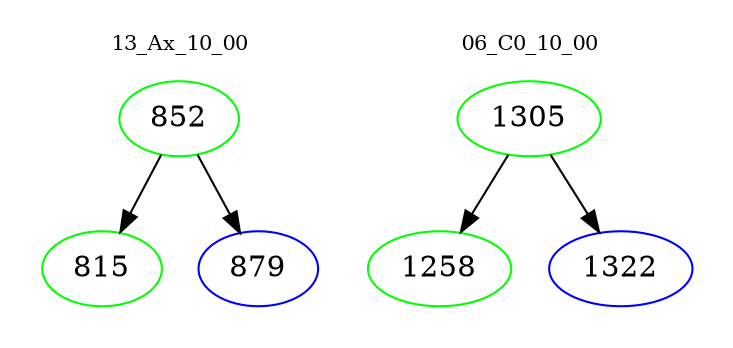 digraph{
subgraph cluster_0 {
color = white
label = "13_Ax_10_00";
fontsize=10;
T0_852 [label="852", color="green"]
T0_852 -> T0_815 [color="black"]
T0_815 [label="815", color="green"]
T0_852 -> T0_879 [color="black"]
T0_879 [label="879", color="blue"]
}
subgraph cluster_1 {
color = white
label = "06_C0_10_00";
fontsize=10;
T1_1305 [label="1305", color="green"]
T1_1305 -> T1_1258 [color="black"]
T1_1258 [label="1258", color="green"]
T1_1305 -> T1_1322 [color="black"]
T1_1322 [label="1322", color="blue"]
}
}

